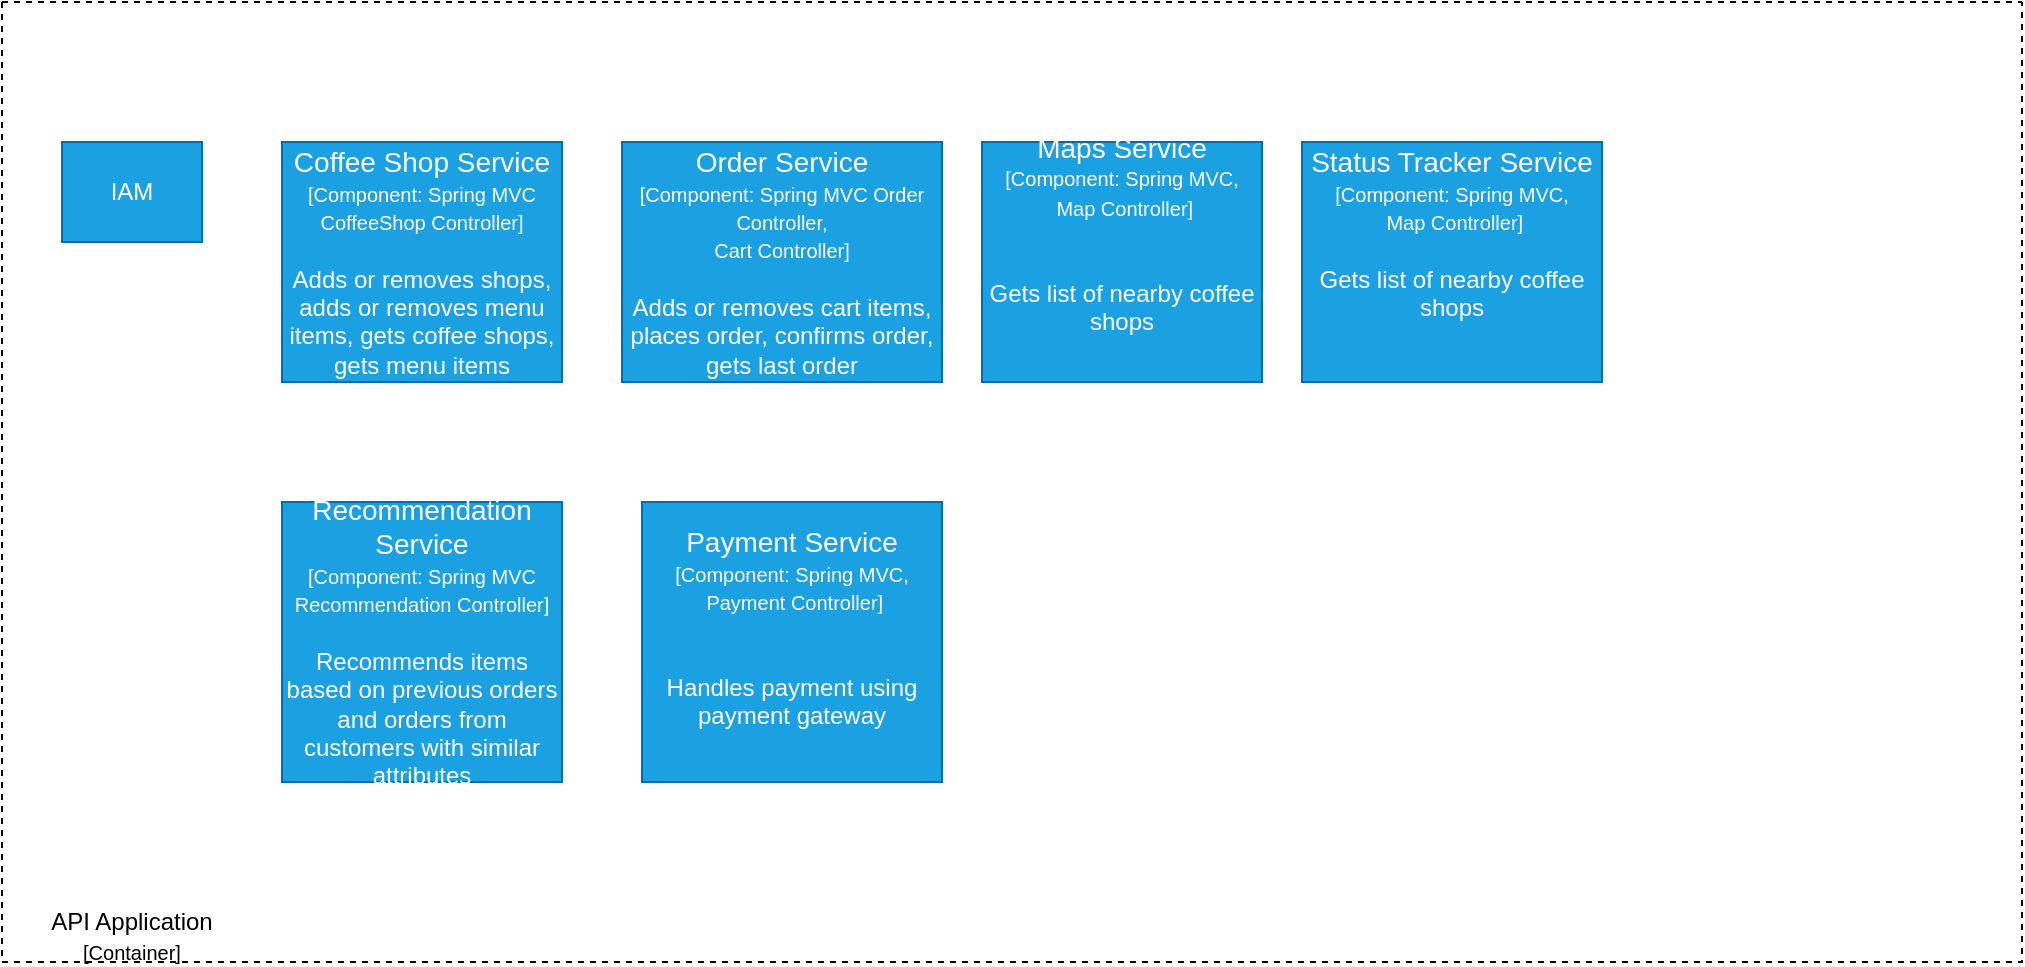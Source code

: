 <mxfile version="14.7.4" type="github">
  <diagram id="SkIhgehRgUOG8sE2-ucU" name="Page-1">
    <mxGraphModel dx="782" dy="579" grid="1" gridSize="10" guides="1" tooltips="1" connect="1" arrows="1" fold="1" page="1" pageScale="1" pageWidth="850" pageHeight="1100" math="0" shadow="0">
      <root>
        <mxCell id="0" />
        <mxCell id="1" parent="0" />
        <mxCell id="a931OXOb7cvNoLb_iAoM-1" value="" style="swimlane;startSize=0;dashed=1;" vertex="1" parent="1">
          <mxGeometry x="120" y="130" width="1010" height="480" as="geometry" />
        </mxCell>
        <mxCell id="a931OXOb7cvNoLb_iAoM-2" value="IAM" style="rounded=0;whiteSpace=wrap;html=1;fillColor=#1ba1e2;strokeColor=#006EAF;fontColor=#ffffff;" vertex="1" parent="a931OXOb7cvNoLb_iAoM-1">
          <mxGeometry x="30" y="70" width="70" height="50" as="geometry" />
        </mxCell>
        <mxCell id="a931OXOb7cvNoLb_iAoM-6" value="&lt;font&gt;&lt;font style=&quot;font-size: 14px&quot;&gt;Coffee Shop Service&lt;/font&gt;&lt;br&gt;&lt;/font&gt;&lt;font style=&quot;font-size: 10px&quot;&gt;[Component: Spring MVC CoffeeShop Controller]&lt;br&gt;&lt;/font&gt;&lt;font style=&quot;font-size: 12px&quot;&gt;&lt;br&gt;Adds or removes shops, adds or removes menu items, gets coffee shops, gets menu items&lt;/font&gt;" style="rounded=0;whiteSpace=wrap;html=1;fillColor=#1ba1e2;strokeColor=#006EAF;fontColor=#ffffff;" vertex="1" parent="a931OXOb7cvNoLb_iAoM-1">
          <mxGeometry x="140" y="70" width="140" height="120" as="geometry" />
        </mxCell>
        <mxCell id="a931OXOb7cvNoLb_iAoM-7" value="&lt;font&gt;&lt;font style=&quot;font-size: 14px&quot;&gt;Order Service&lt;/font&gt;&lt;br&gt;&lt;/font&gt;&lt;font style=&quot;font-size: 10px&quot;&gt;[Component: Spring MVC Order Controller, &lt;br&gt;Cart Controller]&lt;br&gt;&lt;/font&gt;&lt;font style=&quot;font-size: 12px&quot;&gt;&lt;br&gt;Adds or removes cart items, places order, confirms order, gets last order&lt;/font&gt;" style="rounded=0;whiteSpace=wrap;html=1;fillColor=#1ba1e2;strokeColor=#006EAF;fontColor=#ffffff;" vertex="1" parent="a931OXOb7cvNoLb_iAoM-1">
          <mxGeometry x="310" y="70" width="160" height="120" as="geometry" />
        </mxCell>
        <mxCell id="a931OXOb7cvNoLb_iAoM-8" value="&lt;font&gt;&lt;font style=&quot;font-size: 14px&quot;&gt;Maps Service&lt;/font&gt;&lt;br&gt;&lt;/font&gt;&lt;font style=&quot;font-size: 10px&quot;&gt;[Component: Spring MVC,&lt;br&gt;&amp;nbsp;Map Controller]&lt;br&gt;&lt;/font&gt;&lt;font style=&quot;font-size: 12px&quot;&gt;&lt;br&gt;&lt;br&gt;Gets list of nearby coffee shops&lt;br&gt;&lt;br&gt;&lt;br&gt;&lt;/font&gt;" style="rounded=0;whiteSpace=wrap;html=1;fillColor=#1ba1e2;strokeColor=#006EAF;fontColor=#ffffff;" vertex="1" parent="a931OXOb7cvNoLb_iAoM-1">
          <mxGeometry x="490" y="70" width="140" height="120" as="geometry" />
        </mxCell>
        <mxCell id="a931OXOb7cvNoLb_iAoM-9" value="&lt;font&gt;&lt;font style=&quot;font-size: 14px&quot;&gt;Status Tracker Service&lt;/font&gt;&lt;br&gt;&lt;/font&gt;&lt;font style=&quot;font-size: 10px&quot;&gt;[Component: Spring MVC,&lt;br&gt;&amp;nbsp;Map Controller]&lt;br&gt;&lt;/font&gt;&lt;font style=&quot;font-size: 12px&quot;&gt;&lt;br&gt;Gets list of nearby coffee shops&lt;br&gt;&lt;br&gt;&lt;br&gt;&lt;/font&gt;" style="rounded=0;whiteSpace=wrap;html=1;fillColor=#1ba1e2;strokeColor=#006EAF;fontColor=#ffffff;" vertex="1" parent="a931OXOb7cvNoLb_iAoM-1">
          <mxGeometry x="650" y="70" width="150" height="120" as="geometry" />
        </mxCell>
        <mxCell id="a931OXOb7cvNoLb_iAoM-10" value="&lt;font&gt;&lt;font style=&quot;font-size: 14px&quot;&gt;Recommendation Service&lt;/font&gt;&lt;br&gt;&lt;/font&gt;&lt;font style=&quot;font-size: 10px&quot;&gt;[Component: Spring MVC Recommendation Controller]&lt;br&gt;&lt;/font&gt;&lt;font style=&quot;font-size: 12px&quot;&gt;&lt;br&gt;Recommends items based on previous orders and orders from customers with similar attributes&lt;/font&gt;" style="rounded=0;whiteSpace=wrap;html=1;fillColor=#1ba1e2;strokeColor=#006EAF;fontColor=#ffffff;" vertex="1" parent="a931OXOb7cvNoLb_iAoM-1">
          <mxGeometry x="140" y="250" width="140" height="140" as="geometry" />
        </mxCell>
        <mxCell id="a931OXOb7cvNoLb_iAoM-11" value="&lt;font&gt;&lt;font style=&quot;font-size: 14px&quot;&gt;Payment Service&lt;/font&gt;&lt;br&gt;&lt;/font&gt;&lt;font style=&quot;font-size: 10px&quot;&gt;[Component: Spring MVC,&lt;br&gt;&amp;nbsp;Payment Controller]&lt;br&gt;&lt;/font&gt;&lt;font style=&quot;font-size: 12px&quot;&gt;&lt;br&gt;&lt;br&gt;Handles payment using payment gateway&lt;br&gt;&lt;br&gt;&lt;/font&gt;" style="rounded=0;whiteSpace=wrap;html=1;fillColor=#1ba1e2;strokeColor=#006EAF;fontColor=#ffffff;" vertex="1" parent="a931OXOb7cvNoLb_iAoM-1">
          <mxGeometry x="320" y="250" width="150" height="140" as="geometry" />
        </mxCell>
        <mxCell id="a931OXOb7cvNoLb_iAoM-3" value="API Application&lt;br&gt;&lt;font style=&quot;font-size: 10px&quot;&gt;[Container]&lt;/font&gt;" style="text;html=1;strokeColor=none;fillColor=none;align=center;verticalAlign=middle;whiteSpace=wrap;rounded=0;" vertex="1" parent="1">
          <mxGeometry x="130" y="590" width="110" height="14" as="geometry" />
        </mxCell>
      </root>
    </mxGraphModel>
  </diagram>
</mxfile>
